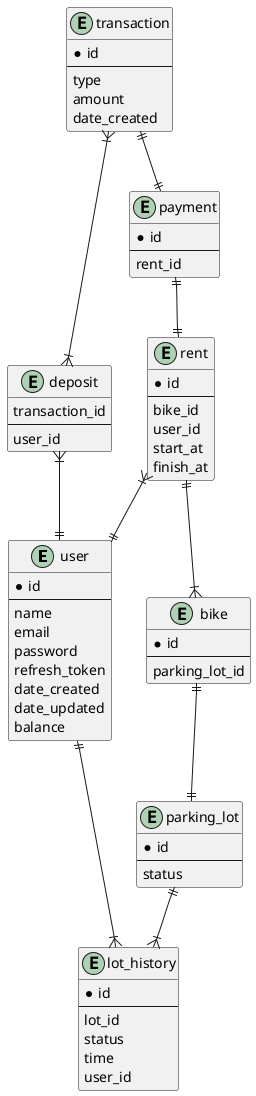 @startuml er-diagram

entity user {
    * id
    --
    name
    email
    password
    refresh_token
    date_created
    date_updated
    balance
}

entity bike {
    * id
    --
    parking_lot_id
}

entity rent {
    * id
    --
    bike_id
    user_id
    start_at
    finish_at
}

entity parking_lot {
    * id
    --
    status
}

entity lot_history {
     *id
     --
     lot_id
     status
     time
     user_id
}

entity transaction {
    * id
    --
    type
    amount
    date_created
}

entity deposit {
    transaction_id
    --
    user_id
}

entity payment {
    * id
    --
    rent_id
}

bike ||--|| parking_lot
transaction }|--|{ deposit
deposit }|--|| user
transaction ||--|| payment
rent }|--|| user
payment ||--|| rent
rent ||--|{ bike
parking_lot ||--|{ lot_history
user ||--|{ lot_history

@enduml